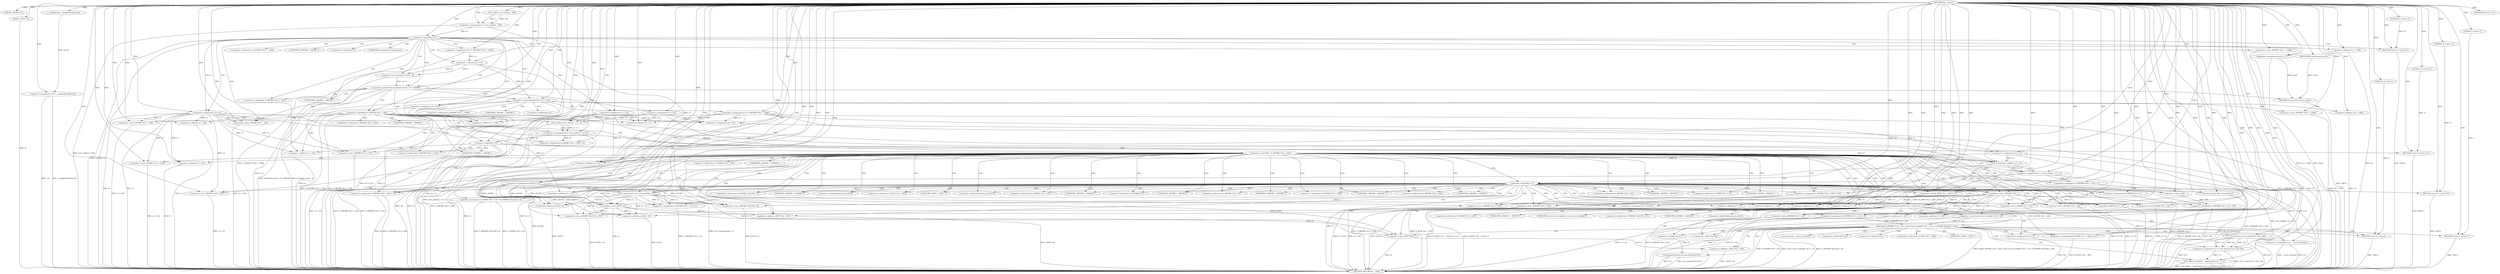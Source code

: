 digraph tftp_connect {  
"1000114" [label = "(METHOD,tftp_connect)" ]
"1000405" [label = "(METHOD_RETURN,int __cdecl)" ]
"1000115" [label = "(PARAM,_DWORD *a1)" ]
"1000116" [label = "(PARAM,_BYTE *a2)" ]
"1000131" [label = "(<operator>.assignment,v14 = __readgsdword(0x14u))" ]
"1000133" [label = "(__readgsdword,__readgsdword(0x14u))" ]
"1000135" [label = "(<operator>.assignment,v2 = Curl_ccalloc(1, 336))" ]
"1000137" [label = "(Curl_ccalloc,Curl_ccalloc(1, 336))" ]
"1000140" [label = "(<operator>.assignment,a1[185] = v2)" ]
"1000146" [label = "(<operator>.logicalNot,!v2)" ]
"1000148" [label = "(RETURN,return 27;,return 27;)" ]
"1000149" [label = "(LITERAL,27,return 27;)" ]
"1000150" [label = "(<operator>.assignment,v3 = v2)" ]
"1000153" [label = "(<operator>.assignment,v4 = *(_DWORD *)(*a1 + 1568))" ]
"1000156" [label = "(<operator>.cast,(_DWORD *)(*a1 + 1568))" ]
"1000158" [label = "(<operator>.addition,*a1 + 1568)" ]
"1000163" [label = "(IDENTIFIER,v4,if ( v4 ))" ]
"1000165" [label = "(<operator>.assignment,result = 71)" ]
"1000169" [label = "(<operator>.greaterThan,(unsigned int)(v4 - 8) > 0xFFB0)" ]
"1000170" [label = "(<operator>.cast,(unsigned int)(v4 - 8))" ]
"1000172" [label = "(<operator>.subtraction,v4 - 8)" ]
"1000176" [label = "(RETURN,return result;,return result;)" ]
"1000177" [label = "(IDENTIFIER,result,return result;)" ]
"1000178" [label = "(<operator>.assignment,v5 = 512)" ]
"1000182" [label = "(<operator>.greaterEqualsThan,v4 >= 512)" ]
"1000185" [label = "(<operator>.assignment,v5 = *(_DWORD *)(*a1 + 1568))" ]
"1000188" [label = "(<operator>.cast,(_DWORD *)(*a1 + 1568))" ]
"1000190" [label = "(<operator>.addition,*a1 + 1568)" ]
"1000196" [label = "(<operator>.assignment,v4 = 512)" ]
"1000199" [label = "(<operator>.assignment,v5 = 512)" ]
"1000203" [label = "(<operator>.logicalNot,!*(_DWORD *)(v3 + 328))" ]
"1000205" [label = "(<operator>.cast,(_DWORD *)(v3 + 328))" ]
"1000207" [label = "(<operator>.addition,v3 + 328)" ]
"1000211" [label = "(<operator>.assignment,v12 = v5)" ]
"1000214" [label = "(<operator>.assignment,v6 = Curl_ccalloc(1, v5 + 4))" ]
"1000216" [label = "(Curl_ccalloc,Curl_ccalloc(1, v5 + 4))" ]
"1000218" [label = "(<operator>.addition,v5 + 4)" ]
"1000221" [label = "(<operator>.assignment,*(_DWORD *)(v3 + 328) = v6)" ]
"1000223" [label = "(<operator>.cast,(_DWORD *)(v3 + 328))" ]
"1000225" [label = "(<operator>.addition,v3 + 328)" ]
"1000229" [label = "(<operator>.assignment,v5 = v12)" ]
"1000233" [label = "(<operator>.logicalNot,!v6)" ]
"1000235" [label = "(RETURN,return 27;,return 27;)" ]
"1000236" [label = "(LITERAL,27,return 27;)" ]
"1000238" [label = "(<operator>.logicalNot,!*(_DWORD *)(v3 + 332))" ]
"1000240" [label = "(<operator>.cast,(_DWORD *)(v3 + 332))" ]
"1000242" [label = "(<operator>.addition,v3 + 332)" ]
"1000246" [label = "(<operator>.assignment,v7 = Curl_ccalloc(1, v5 + 4))" ]
"1000248" [label = "(Curl_ccalloc,Curl_ccalloc(1, v5 + 4))" ]
"1000250" [label = "(<operator>.addition,v5 + 4)" ]
"1000253" [label = "(<operator>.assignment,*(_DWORD *)(v3 + 332) = v7)" ]
"1000255" [label = "(<operator>.cast,(_DWORD *)(v3 + 332))" ]
"1000257" [label = "(<operator>.addition,v3 + 332)" ]
"1000262" [label = "(<operator>.logicalNot,!v7)" ]
"1000264" [label = "(RETURN,return 27;,return 27;)" ]
"1000265" [label = "(LITERAL,27,return 27;)" ]
"1000266" [label = "(Curl_conncontrol,Curl_conncontrol(a1, 1))" ]
"1000269" [label = "(<operator>.assignment,v8 = a1[103])" ]
"1000274" [label = "(<operator>.assignment,*(_DWORD *)(v3 + 16) = a1)" ]
"1000276" [label = "(<operator>.cast,(_DWORD *)(v3 + 16))" ]
"1000278" [label = "(<operator>.addition,v3 + 16)" ]
"1000282" [label = "(<operator>.assignment,*(_DWORD *)v3 = 0)" ]
"1000284" [label = "(<operator>.cast,(_DWORD *)v3)" ]
"1000288" [label = "(<operator>.assignment,*(_DWORD *)(v3 + 8) = -100)" ]
"1000290" [label = "(<operator>.cast,(_DWORD *)(v3 + 8))" ]
"1000292" [label = "(<operator>.addition,v3 + 8)" ]
"1000295" [label = "(<operator>.minus,-100)" ]
"1000297" [label = "(<operator>.assignment,*(_DWORD *)(v3 + 320) = 512)" ]
"1000299" [label = "(<operator>.cast,(_DWORD *)(v3 + 320))" ]
"1000301" [label = "(<operator>.addition,v3 + 320)" ]
"1000305" [label = "(<operator>.assignment,*(_DWORD *)(v3 + 324) = v4)" ]
"1000307" [label = "(<operator>.cast,(_DWORD *)(v3 + 324))" ]
"1000309" [label = "(<operator>.addition,v3 + 324)" ]
"1000313" [label = "(<operator>.assignment,*(_DWORD *)(v3 + 20) = v8)" ]
"1000315" [label = "(<operator>.cast,(_DWORD *)(v3 + 20))" ]
"1000317" [label = "(<operator>.addition,v3 + 20)" ]
"1000321" [label = "(<operator>.assignment,*(_WORD *)(v3 + 52) = *(_DWORD *)(a1[18] + 4))" ]
"1000323" [label = "(<operator>.cast,(_WORD *)(v3 + 52))" ]
"1000325" [label = "(<operator>.addition,v3 + 52)" ]
"1000329" [label = "(<operator>.cast,(_DWORD *)(a1[18] + 4))" ]
"1000331" [label = "(<operator>.addition,a1[18] + 4)" ]
"1000336" [label = "(tftp_set_timeouts,tftp_set_timeouts())" ]
"1000338" [label = "(<operator>.equals,(*((_BYTE *)a1 + 583) & 2) == 0)" ]
"1000339" [label = "(<operator>.and,*((_BYTE *)a1 + 583) & 2)" ]
"1000341" [label = "(<operator>.addition,(_BYTE *)a1 + 583)" ]
"1000342" [label = "(<operator>.cast,(_BYTE *)a1)" ]
"1000350" [label = "(bind,bind(*(_DWORD *)(v3 + 20), (const struct sockaddr *)(v3 + 52), *(_DWORD *)(a1[18] + 16)))" ]
"1000352" [label = "(<operator>.cast,(_DWORD *)(v3 + 20))" ]
"1000354" [label = "(<operator>.addition,v3 + 20)" ]
"1000357" [label = "(<operator>.cast,(const struct sockaddr *)(v3 + 52))" ]
"1000359" [label = "(<operator>.addition,v3 + 52)" ]
"1000363" [label = "(<operator>.cast,(_DWORD *)(a1[18] + 16))" ]
"1000365" [label = "(<operator>.addition,a1[18] + 16)" ]
"1000371" [label = "(<operator>.assignment,v10 = __errno_location())" ]
"1000374" [label = "(<operator>.assignment,v11 = Curl_strerror(*v10, buf, 128))" ]
"1000376" [label = "(Curl_strerror,Curl_strerror(*v10, buf, 128))" ]
"1000381" [label = "(Curl_failf,Curl_failf(*a1, \"bind() failed; %s\", v11))" ]
"1000386" [label = "(RETURN,return 7;,return 7;)" ]
"1000387" [label = "(LITERAL,7,return 7;)" ]
"1000388" [label = "(<operators>.assignmentOr,*((_BYTE *)a1 + 583) |= 2u)" ]
"1000390" [label = "(<operator>.addition,(_BYTE *)a1 + 583)" ]
"1000391" [label = "(<operator>.cast,(_BYTE *)a1)" ]
"1000396" [label = "(Curl_pgrsStartNow,Curl_pgrsStartNow(*a1))" ]
"1000399" [label = "(<operator>.assignment,*a2 = 1)" ]
"1000403" [label = "(RETURN,return 0;,return 0;)" ]
"1000404" [label = "(LITERAL,0,return 0;)" ]
"1000155" [label = "(<operator>.indirection,*(_DWORD *)(*a1 + 1568))" ]
"1000157" [label = "(UNKNOWN,_DWORD *,_DWORD *)" ]
"1000159" [label = "(<operator>.indirection,*a1)" ]
"1000171" [label = "(UNKNOWN,unsigned int,unsigned int)" ]
"1000187" [label = "(<operator>.indirection,*(_DWORD *)(*a1 + 1568))" ]
"1000189" [label = "(UNKNOWN,_DWORD *,_DWORD *)" ]
"1000191" [label = "(<operator>.indirection,*a1)" ]
"1000204" [label = "(<operator>.indirection,*(_DWORD *)(v3 + 328))" ]
"1000206" [label = "(UNKNOWN,_DWORD *,_DWORD *)" ]
"1000222" [label = "(<operator>.indirection,*(_DWORD *)(v3 + 328))" ]
"1000224" [label = "(UNKNOWN,_DWORD *,_DWORD *)" ]
"1000239" [label = "(<operator>.indirection,*(_DWORD *)(v3 + 332))" ]
"1000241" [label = "(UNKNOWN,_DWORD *,_DWORD *)" ]
"1000254" [label = "(<operator>.indirection,*(_DWORD *)(v3 + 332))" ]
"1000256" [label = "(UNKNOWN,_DWORD *,_DWORD *)" ]
"1000271" [label = "(<operator>.indirectIndexAccess,a1[103])" ]
"1000275" [label = "(<operator>.indirection,*(_DWORD *)(v3 + 16))" ]
"1000277" [label = "(UNKNOWN,_DWORD *,_DWORD *)" ]
"1000283" [label = "(<operator>.indirection,*(_DWORD *)v3)" ]
"1000285" [label = "(UNKNOWN,_DWORD *,_DWORD *)" ]
"1000289" [label = "(<operator>.indirection,*(_DWORD *)(v3 + 8))" ]
"1000291" [label = "(UNKNOWN,_DWORD *,_DWORD *)" ]
"1000298" [label = "(<operator>.indirection,*(_DWORD *)(v3 + 320))" ]
"1000300" [label = "(UNKNOWN,_DWORD *,_DWORD *)" ]
"1000306" [label = "(<operator>.indirection,*(_DWORD *)(v3 + 324))" ]
"1000308" [label = "(UNKNOWN,_DWORD *,_DWORD *)" ]
"1000314" [label = "(<operator>.indirection,*(_DWORD *)(v3 + 20))" ]
"1000316" [label = "(UNKNOWN,_DWORD *,_DWORD *)" ]
"1000322" [label = "(<operator>.indirection,*(_WORD *)(v3 + 52))" ]
"1000324" [label = "(UNKNOWN,_WORD *,_WORD *)" ]
"1000328" [label = "(<operator>.indirection,*(_DWORD *)(a1[18] + 4))" ]
"1000330" [label = "(UNKNOWN,_DWORD *,_DWORD *)" ]
"1000332" [label = "(<operator>.indirectIndexAccess,a1[18])" ]
"1000340" [label = "(<operator>.indirection,*((_BYTE *)a1 + 583))" ]
"1000343" [label = "(UNKNOWN,_BYTE *,_BYTE *)" ]
"1000351" [label = "(<operator>.indirection,*(_DWORD *)(v3 + 20))" ]
"1000353" [label = "(UNKNOWN,_DWORD *,_DWORD *)" ]
"1000358" [label = "(UNKNOWN,const struct sockaddr *,const struct sockaddr *)" ]
"1000362" [label = "(<operator>.indirection,*(_DWORD *)(a1[18] + 16))" ]
"1000364" [label = "(UNKNOWN,_DWORD *,_DWORD *)" ]
"1000366" [label = "(<operator>.indirectIndexAccess,a1[18])" ]
"1000373" [label = "(__errno_location,__errno_location())" ]
"1000377" [label = "(<operator>.indirection,*v10)" ]
"1000382" [label = "(<operator>.indirection,*a1)" ]
"1000389" [label = "(<operator>.indirection,*((_BYTE *)a1 + 583))" ]
"1000392" [label = "(UNKNOWN,_BYTE *,_BYTE *)" ]
"1000397" [label = "(<operator>.indirection,*a1)" ]
"1000400" [label = "(<operator>.indirection,*a2)" ]
  "1000288" -> "1000405"  [ label = "DDG: *(_DWORD *)(v3 + 8)"] 
  "1000216" -> "1000405"  [ label = "DDG: v5 + 4"] 
  "1000350" -> "1000405"  [ label = "DDG: bind(*(_DWORD *)(v3 + 20), (const struct sockaddr *)(v3 + 52), *(_DWORD *)(a1[18] + 16))"] 
  "1000341" -> "1000405"  [ label = "DDG: (_BYTE *)a1"] 
  "1000199" -> "1000405"  [ label = "DDG: v5"] 
  "1000288" -> "1000405"  [ label = "DDG: -100"] 
  "1000388" -> "1000405"  [ label = "DDG: *((_BYTE *)a1 + 583)"] 
  "1000190" -> "1000405"  [ label = "DDG: *a1"] 
  "1000321" -> "1000405"  [ label = "DDG: *(_WORD *)(v3 + 52)"] 
  "1000203" -> "1000405"  [ label = "DDG: !*(_DWORD *)(v3 + 328)"] 
  "1000323" -> "1000405"  [ label = "DDG: v3 + 52"] 
  "1000238" -> "1000405"  [ label = "DDG: *(_DWORD *)(v3 + 332)"] 
  "1000165" -> "1000405"  [ label = "DDG: result"] 
  "1000342" -> "1000405"  [ label = "DDG: a1"] 
  "1000233" -> "1000405"  [ label = "DDG: !v6"] 
  "1000350" -> "1000405"  [ label = "DDG: *(_DWORD *)(v3 + 20)"] 
  "1000257" -> "1000405"  [ label = "DDG: v3"] 
  "1000229" -> "1000405"  [ label = "DDG: v5"] 
  "1000391" -> "1000405"  [ label = "DDG: a1"] 
  "1000150" -> "1000405"  [ label = "DDG: v2"] 
  "1000233" -> "1000405"  [ label = "DDG: v6"] 
  "1000282" -> "1000405"  [ label = "DDG: *(_DWORD *)v3"] 
  "1000297" -> "1000405"  [ label = "DDG: *(_DWORD *)(v3 + 320)"] 
  "1000374" -> "1000405"  [ label = "DDG: Curl_strerror(*v10, buf, 128)"] 
  "1000381" -> "1000405"  [ label = "DDG: *a1"] 
  "1000313" -> "1000405"  [ label = "DDG: v8"] 
  "1000135" -> "1000405"  [ label = "DDG: Curl_ccalloc(1, 336)"] 
  "1000299" -> "1000405"  [ label = "DDG: v3 + 320"] 
  "1000390" -> "1000405"  [ label = "DDG: (_BYTE *)a1"] 
  "1000266" -> "1000405"  [ label = "DDG: Curl_conncontrol(a1, 1)"] 
  "1000399" -> "1000405"  [ label = "DDG: *a2"] 
  "1000225" -> "1000405"  [ label = "DDG: v3"] 
  "1000248" -> "1000405"  [ label = "DDG: v5 + 4"] 
  "1000182" -> "1000405"  [ label = "DDG: v4"] 
  "1000131" -> "1000405"  [ label = "DDG: __readgsdword(0x14u)"] 
  "1000363" -> "1000405"  [ label = "DDG: a1[18] + 16"] 
  "1000290" -> "1000405"  [ label = "DDG: v3 + 8"] 
  "1000182" -> "1000405"  [ label = "DDG: v4 >= 512"] 
  "1000146" -> "1000405"  [ label = "DDG: v2"] 
  "1000203" -> "1000405"  [ label = "DDG: *(_DWORD *)(v3 + 328)"] 
  "1000153" -> "1000405"  [ label = "DDG: *(_DWORD *)(*a1 + 1568)"] 
  "1000156" -> "1000405"  [ label = "DDG: *a1 + 1568"] 
  "1000188" -> "1000405"  [ label = "DDG: *a1 + 1568"] 
  "1000116" -> "1000405"  [ label = "DDG: a2"] 
  "1000381" -> "1000405"  [ label = "DDG: v11"] 
  "1000269" -> "1000405"  [ label = "DDG: a1[103]"] 
  "1000262" -> "1000405"  [ label = "DDG: v7"] 
  "1000205" -> "1000405"  [ label = "DDG: v3 + 328"] 
  "1000357" -> "1000405"  [ label = "DDG: v3 + 52"] 
  "1000221" -> "1000405"  [ label = "DDG: *(_DWORD *)(v3 + 328)"] 
  "1000158" -> "1000405"  [ label = "DDG: *a1"] 
  "1000313" -> "1000405"  [ label = "DDG: *(_DWORD *)(v3 + 20)"] 
  "1000274" -> "1000405"  [ label = "DDG: *(_DWORD *)(v3 + 16)"] 
  "1000376" -> "1000405"  [ label = "DDG: buf"] 
  "1000246" -> "1000405"  [ label = "DDG: Curl_ccalloc(1, v5 + 4)"] 
  "1000223" -> "1000405"  [ label = "DDG: v3 + 328"] 
  "1000169" -> "1000405"  [ label = "DDG: (unsigned int)(v4 - 8)"] 
  "1000365" -> "1000405"  [ label = "DDG: a1[18]"] 
  "1000229" -> "1000405"  [ label = "DDG: v12"] 
  "1000371" -> "1000405"  [ label = "DDG: v10"] 
  "1000315" -> "1000405"  [ label = "DDG: v3 + 20"] 
  "1000331" -> "1000405"  [ label = "DDG: a1[18]"] 
  "1000255" -> "1000405"  [ label = "DDG: v3 + 332"] 
  "1000140" -> "1000405"  [ label = "DDG: a1[185]"] 
  "1000305" -> "1000405"  [ label = "DDG: *(_DWORD *)(v3 + 324)"] 
  "1000321" -> "1000405"  [ label = "DDG: *(_DWORD *)(a1[18] + 4)"] 
  "1000336" -> "1000405"  [ label = "DDG: tftp_set_timeouts()"] 
  "1000185" -> "1000405"  [ label = "DDG: *(_DWORD *)(*a1 + 1568)"] 
  "1000376" -> "1000405"  [ label = "DDG: *v10"] 
  "1000240" -> "1000405"  [ label = "DDG: v3 + 332"] 
  "1000169" -> "1000405"  [ label = "DDG: (unsigned int)(v4 - 8) > 0xFFB0"] 
  "1000338" -> "1000405"  [ label = "DDG: *((_BYTE *)a1 + 583) & 2"] 
  "1000396" -> "1000405"  [ label = "DDG: Curl_pgrsStartNow(*a1)"] 
  "1000178" -> "1000405"  [ label = "DDG: v5"] 
  "1000352" -> "1000405"  [ label = "DDG: v3 + 20"] 
  "1000276" -> "1000405"  [ label = "DDG: v3 + 16"] 
  "1000214" -> "1000405"  [ label = "DDG: Curl_ccalloc(1, v5 + 4)"] 
  "1000396" -> "1000405"  [ label = "DDG: *a1"] 
  "1000350" -> "1000405"  [ label = "DDG: (const struct sockaddr *)(v3 + 52)"] 
  "1000238" -> "1000405"  [ label = "DDG: !*(_DWORD *)(v3 + 332)"] 
  "1000172" -> "1000405"  [ label = "DDG: v4"] 
  "1000339" -> "1000405"  [ label = "DDG: *((_BYTE *)a1 + 583)"] 
  "1000253" -> "1000405"  [ label = "DDG: *(_DWORD *)(v3 + 332)"] 
  "1000307" -> "1000405"  [ label = "DDG: v3 + 324"] 
  "1000262" -> "1000405"  [ label = "DDG: !v7"] 
  "1000325" -> "1000405"  [ label = "DDG: v3"] 
  "1000371" -> "1000405"  [ label = "DDG: __errno_location()"] 
  "1000170" -> "1000405"  [ label = "DDG: v4 - 8"] 
  "1000196" -> "1000405"  [ label = "DDG: v4"] 
  "1000338" -> "1000405"  [ label = "DDG: (*((_BYTE *)a1 + 583) & 2) == 0"] 
  "1000146" -> "1000405"  [ label = "DDG: !v2"] 
  "1000381" -> "1000405"  [ label = "DDG: Curl_failf(*a1, \"bind() failed; %s\", v11)"] 
  "1000305" -> "1000405"  [ label = "DDG: v4"] 
  "1000350" -> "1000405"  [ label = "DDG: *(_DWORD *)(a1[18] + 16)"] 
  "1000150" -> "1000405"  [ label = "DDG: v3"] 
  "1000185" -> "1000405"  [ label = "DDG: v5"] 
  "1000131" -> "1000405"  [ label = "DDG: v14"] 
  "1000250" -> "1000405"  [ label = "DDG: v5"] 
  "1000359" -> "1000405"  [ label = "DDG: v3"] 
  "1000329" -> "1000405"  [ label = "DDG: a1[18] + 4"] 
  "1000148" -> "1000405"  [ label = "DDG: <RET>"] 
  "1000235" -> "1000405"  [ label = "DDG: <RET>"] 
  "1000403" -> "1000405"  [ label = "DDG: <RET>"] 
  "1000264" -> "1000405"  [ label = "DDG: <RET>"] 
  "1000176" -> "1000405"  [ label = "DDG: <RET>"] 
  "1000386" -> "1000405"  [ label = "DDG: <RET>"] 
  "1000114" -> "1000115"  [ label = "DDG: "] 
  "1000114" -> "1000116"  [ label = "DDG: "] 
  "1000133" -> "1000131"  [ label = "DDG: 0x14u"] 
  "1000114" -> "1000131"  [ label = "DDG: "] 
  "1000114" -> "1000133"  [ label = "DDG: "] 
  "1000137" -> "1000135"  [ label = "DDG: 1"] 
  "1000137" -> "1000135"  [ label = "DDG: 336"] 
  "1000114" -> "1000135"  [ label = "DDG: "] 
  "1000114" -> "1000137"  [ label = "DDG: "] 
  "1000135" -> "1000140"  [ label = "DDG: v2"] 
  "1000114" -> "1000140"  [ label = "DDG: "] 
  "1000114" -> "1000146"  [ label = "DDG: "] 
  "1000135" -> "1000146"  [ label = "DDG: v2"] 
  "1000149" -> "1000148"  [ label = "DDG: 27"] 
  "1000114" -> "1000148"  [ label = "DDG: "] 
  "1000114" -> "1000149"  [ label = "DDG: "] 
  "1000146" -> "1000150"  [ label = "DDG: v2"] 
  "1000114" -> "1000150"  [ label = "DDG: "] 
  "1000114" -> "1000153"  [ label = "DDG: "] 
  "1000114" -> "1000156"  [ label = "DDG: "] 
  "1000114" -> "1000158"  [ label = "DDG: "] 
  "1000114" -> "1000163"  [ label = "DDG: "] 
  "1000114" -> "1000165"  [ label = "DDG: "] 
  "1000170" -> "1000169"  [ label = "DDG: v4 - 8"] 
  "1000172" -> "1000170"  [ label = "DDG: v4"] 
  "1000172" -> "1000170"  [ label = "DDG: 8"] 
  "1000153" -> "1000172"  [ label = "DDG: v4"] 
  "1000114" -> "1000172"  [ label = "DDG: "] 
  "1000114" -> "1000169"  [ label = "DDG: "] 
  "1000177" -> "1000176"  [ label = "DDG: result"] 
  "1000165" -> "1000176"  [ label = "DDG: result"] 
  "1000114" -> "1000177"  [ label = "DDG: "] 
  "1000114" -> "1000178"  [ label = "DDG: "] 
  "1000172" -> "1000182"  [ label = "DDG: v4"] 
  "1000114" -> "1000182"  [ label = "DDG: "] 
  "1000114" -> "1000185"  [ label = "DDG: "] 
  "1000114" -> "1000188"  [ label = "DDG: "] 
  "1000114" -> "1000190"  [ label = "DDG: "] 
  "1000114" -> "1000196"  [ label = "DDG: "] 
  "1000114" -> "1000199"  [ label = "DDG: "] 
  "1000150" -> "1000205"  [ label = "DDG: v3"] 
  "1000114" -> "1000205"  [ label = "DDG: "] 
  "1000150" -> "1000207"  [ label = "DDG: v3"] 
  "1000114" -> "1000207"  [ label = "DDG: "] 
  "1000199" -> "1000211"  [ label = "DDG: v5"] 
  "1000178" -> "1000211"  [ label = "DDG: v5"] 
  "1000185" -> "1000211"  [ label = "DDG: v5"] 
  "1000114" -> "1000211"  [ label = "DDG: "] 
  "1000216" -> "1000214"  [ label = "DDG: 1"] 
  "1000216" -> "1000214"  [ label = "DDG: v5 + 4"] 
  "1000114" -> "1000214"  [ label = "DDG: "] 
  "1000114" -> "1000216"  [ label = "DDG: "] 
  "1000199" -> "1000216"  [ label = "DDG: v5"] 
  "1000178" -> "1000216"  [ label = "DDG: v5"] 
  "1000185" -> "1000216"  [ label = "DDG: v5"] 
  "1000114" -> "1000218"  [ label = "DDG: "] 
  "1000199" -> "1000218"  [ label = "DDG: v5"] 
  "1000178" -> "1000218"  [ label = "DDG: v5"] 
  "1000185" -> "1000218"  [ label = "DDG: v5"] 
  "1000214" -> "1000221"  [ label = "DDG: v6"] 
  "1000114" -> "1000221"  [ label = "DDG: "] 
  "1000114" -> "1000223"  [ label = "DDG: "] 
  "1000150" -> "1000223"  [ label = "DDG: v3"] 
  "1000114" -> "1000225"  [ label = "DDG: "] 
  "1000150" -> "1000225"  [ label = "DDG: v3"] 
  "1000211" -> "1000229"  [ label = "DDG: v12"] 
  "1000114" -> "1000229"  [ label = "DDG: "] 
  "1000114" -> "1000233"  [ label = "DDG: "] 
  "1000214" -> "1000233"  [ label = "DDG: v6"] 
  "1000236" -> "1000235"  [ label = "DDG: 27"] 
  "1000114" -> "1000235"  [ label = "DDG: "] 
  "1000114" -> "1000236"  [ label = "DDG: "] 
  "1000114" -> "1000240"  [ label = "DDG: "] 
  "1000150" -> "1000240"  [ label = "DDG: v3"] 
  "1000114" -> "1000242"  [ label = "DDG: "] 
  "1000150" -> "1000242"  [ label = "DDG: v3"] 
  "1000248" -> "1000246"  [ label = "DDG: 1"] 
  "1000248" -> "1000246"  [ label = "DDG: v5 + 4"] 
  "1000114" -> "1000246"  [ label = "DDG: "] 
  "1000114" -> "1000248"  [ label = "DDG: "] 
  "1000199" -> "1000248"  [ label = "DDG: v5"] 
  "1000229" -> "1000248"  [ label = "DDG: v5"] 
  "1000178" -> "1000248"  [ label = "DDG: v5"] 
  "1000185" -> "1000248"  [ label = "DDG: v5"] 
  "1000199" -> "1000250"  [ label = "DDG: v5"] 
  "1000229" -> "1000250"  [ label = "DDG: v5"] 
  "1000178" -> "1000250"  [ label = "DDG: v5"] 
  "1000185" -> "1000250"  [ label = "DDG: v5"] 
  "1000114" -> "1000250"  [ label = "DDG: "] 
  "1000246" -> "1000253"  [ label = "DDG: v7"] 
  "1000114" -> "1000253"  [ label = "DDG: "] 
  "1000114" -> "1000255"  [ label = "DDG: "] 
  "1000150" -> "1000255"  [ label = "DDG: v3"] 
  "1000114" -> "1000257"  [ label = "DDG: "] 
  "1000150" -> "1000257"  [ label = "DDG: v3"] 
  "1000114" -> "1000262"  [ label = "DDG: "] 
  "1000246" -> "1000262"  [ label = "DDG: v7"] 
  "1000265" -> "1000264"  [ label = "DDG: 27"] 
  "1000114" -> "1000264"  [ label = "DDG: "] 
  "1000114" -> "1000265"  [ label = "DDG: "] 
  "1000140" -> "1000266"  [ label = "DDG: a1[185]"] 
  "1000114" -> "1000266"  [ label = "DDG: "] 
  "1000266" -> "1000269"  [ label = "DDG: a1"] 
  "1000114" -> "1000269"  [ label = "DDG: "] 
  "1000266" -> "1000274"  [ label = "DDG: a1"] 
  "1000140" -> "1000274"  [ label = "DDG: a1[185]"] 
  "1000114" -> "1000274"  [ label = "DDG: "] 
  "1000114" -> "1000276"  [ label = "DDG: "] 
  "1000150" -> "1000276"  [ label = "DDG: v3"] 
  "1000114" -> "1000278"  [ label = "DDG: "] 
  "1000150" -> "1000278"  [ label = "DDG: v3"] 
  "1000114" -> "1000282"  [ label = "DDG: "] 
  "1000114" -> "1000284"  [ label = "DDG: "] 
  "1000150" -> "1000284"  [ label = "DDG: v3"] 
  "1000295" -> "1000288"  [ label = "DDG: 100"] 
  "1000284" -> "1000290"  [ label = "DDG: v3"] 
  "1000114" -> "1000290"  [ label = "DDG: "] 
  "1000284" -> "1000292"  [ label = "DDG: v3"] 
  "1000114" -> "1000292"  [ label = "DDG: "] 
  "1000114" -> "1000295"  [ label = "DDG: "] 
  "1000114" -> "1000297"  [ label = "DDG: "] 
  "1000114" -> "1000299"  [ label = "DDG: "] 
  "1000284" -> "1000299"  [ label = "DDG: v3"] 
  "1000114" -> "1000301"  [ label = "DDG: "] 
  "1000284" -> "1000301"  [ label = "DDG: v3"] 
  "1000182" -> "1000305"  [ label = "DDG: v4"] 
  "1000196" -> "1000305"  [ label = "DDG: v4"] 
  "1000114" -> "1000305"  [ label = "DDG: "] 
  "1000114" -> "1000307"  [ label = "DDG: "] 
  "1000284" -> "1000307"  [ label = "DDG: v3"] 
  "1000114" -> "1000309"  [ label = "DDG: "] 
  "1000284" -> "1000309"  [ label = "DDG: v3"] 
  "1000269" -> "1000313"  [ label = "DDG: v8"] 
  "1000114" -> "1000313"  [ label = "DDG: "] 
  "1000114" -> "1000315"  [ label = "DDG: "] 
  "1000284" -> "1000315"  [ label = "DDG: v3"] 
  "1000114" -> "1000317"  [ label = "DDG: "] 
  "1000284" -> "1000317"  [ label = "DDG: v3"] 
  "1000114" -> "1000323"  [ label = "DDG: "] 
  "1000284" -> "1000323"  [ label = "DDG: v3"] 
  "1000114" -> "1000325"  [ label = "DDG: "] 
  "1000284" -> "1000325"  [ label = "DDG: v3"] 
  "1000266" -> "1000329"  [ label = "DDG: a1"] 
  "1000140" -> "1000329"  [ label = "DDG: a1[185]"] 
  "1000114" -> "1000329"  [ label = "DDG: "] 
  "1000266" -> "1000331"  [ label = "DDG: a1"] 
  "1000140" -> "1000331"  [ label = "DDG: a1[185]"] 
  "1000114" -> "1000331"  [ label = "DDG: "] 
  "1000114" -> "1000336"  [ label = "DDG: "] 
  "1000339" -> "1000338"  [ label = "DDG: *((_BYTE *)a1 + 583)"] 
  "1000339" -> "1000338"  [ label = "DDG: 2"] 
  "1000342" -> "1000341"  [ label = "DDG: a1"] 
  "1000140" -> "1000342"  [ label = "DDG: a1[185]"] 
  "1000114" -> "1000342"  [ label = "DDG: "] 
  "1000266" -> "1000342"  [ label = "DDG: a1"] 
  "1000114" -> "1000341"  [ label = "DDG: "] 
  "1000114" -> "1000339"  [ label = "DDG: "] 
  "1000114" -> "1000338"  [ label = "DDG: "] 
  "1000313" -> "1000350"  [ label = "DDG: *(_DWORD *)(v3 + 20)"] 
  "1000114" -> "1000352"  [ label = "DDG: "] 
  "1000284" -> "1000352"  [ label = "DDG: v3"] 
  "1000114" -> "1000354"  [ label = "DDG: "] 
  "1000284" -> "1000354"  [ label = "DDG: v3"] 
  "1000357" -> "1000350"  [ label = "DDG: v3 + 52"] 
  "1000114" -> "1000357"  [ label = "DDG: "] 
  "1000284" -> "1000357"  [ label = "DDG: v3"] 
  "1000114" -> "1000359"  [ label = "DDG: "] 
  "1000284" -> "1000359"  [ label = "DDG: v3"] 
  "1000342" -> "1000363"  [ label = "DDG: a1"] 
  "1000266" -> "1000363"  [ label = "DDG: a1"] 
  "1000140" -> "1000363"  [ label = "DDG: a1[185]"] 
  "1000114" -> "1000363"  [ label = "DDG: "] 
  "1000342" -> "1000365"  [ label = "DDG: a1"] 
  "1000266" -> "1000365"  [ label = "DDG: a1"] 
  "1000140" -> "1000365"  [ label = "DDG: a1[185]"] 
  "1000114" -> "1000365"  [ label = "DDG: "] 
  "1000114" -> "1000371"  [ label = "DDG: "] 
  "1000376" -> "1000374"  [ label = "DDG: *v10"] 
  "1000376" -> "1000374"  [ label = "DDG: buf"] 
  "1000376" -> "1000374"  [ label = "DDG: 128"] 
  "1000114" -> "1000374"  [ label = "DDG: "] 
  "1000114" -> "1000376"  [ label = "DDG: "] 
  "1000114" -> "1000381"  [ label = "DDG: "] 
  "1000374" -> "1000381"  [ label = "DDG: v11"] 
  "1000387" -> "1000386"  [ label = "DDG: 7"] 
  "1000114" -> "1000386"  [ label = "DDG: "] 
  "1000114" -> "1000387"  [ label = "DDG: "] 
  "1000114" -> "1000388"  [ label = "DDG: "] 
  "1000339" -> "1000388"  [ label = "DDG: *((_BYTE *)a1 + 583)"] 
  "1000391" -> "1000390"  [ label = "DDG: a1"] 
  "1000342" -> "1000391"  [ label = "DDG: a1"] 
  "1000140" -> "1000391"  [ label = "DDG: a1[185]"] 
  "1000114" -> "1000391"  [ label = "DDG: "] 
  "1000266" -> "1000391"  [ label = "DDG: a1"] 
  "1000114" -> "1000390"  [ label = "DDG: "] 
  "1000114" -> "1000399"  [ label = "DDG: "] 
  "1000404" -> "1000403"  [ label = "DDG: 0"] 
  "1000114" -> "1000403"  [ label = "DDG: "] 
  "1000114" -> "1000404"  [ label = "DDG: "] 
  "1000146" -> "1000159"  [ label = "CDG: "] 
  "1000146" -> "1000158"  [ label = "CDG: "] 
  "1000146" -> "1000157"  [ label = "CDG: "] 
  "1000146" -> "1000156"  [ label = "CDG: "] 
  "1000146" -> "1000155"  [ label = "CDG: "] 
  "1000146" -> "1000153"  [ label = "CDG: "] 
  "1000146" -> "1000150"  [ label = "CDG: "] 
  "1000146" -> "1000148"  [ label = "CDG: "] 
  "1000146" -> "1000172"  [ label = "CDG: "] 
  "1000146" -> "1000171"  [ label = "CDG: "] 
  "1000146" -> "1000170"  [ label = "CDG: "] 
  "1000146" -> "1000169"  [ label = "CDG: "] 
  "1000146" -> "1000165"  [ label = "CDG: "] 
  "1000146" -> "1000207"  [ label = "CDG: "] 
  "1000146" -> "1000206"  [ label = "CDG: "] 
  "1000146" -> "1000205"  [ label = "CDG: "] 
  "1000146" -> "1000204"  [ label = "CDG: "] 
  "1000146" -> "1000203"  [ label = "CDG: "] 
  "1000146" -> "1000199"  [ label = "CDG: "] 
  "1000146" -> "1000196"  [ label = "CDG: "] 
  "1000169" -> "1000176"  [ label = "CDG: "] 
  "1000169" -> "1000182"  [ label = "CDG: "] 
  "1000169" -> "1000178"  [ label = "CDG: "] 
  "1000169" -> "1000207"  [ label = "CDG: "] 
  "1000169" -> "1000206"  [ label = "CDG: "] 
  "1000169" -> "1000205"  [ label = "CDG: "] 
  "1000169" -> "1000204"  [ label = "CDG: "] 
  "1000169" -> "1000203"  [ label = "CDG: "] 
  "1000182" -> "1000191"  [ label = "CDG: "] 
  "1000182" -> "1000190"  [ label = "CDG: "] 
  "1000182" -> "1000189"  [ label = "CDG: "] 
  "1000182" -> "1000188"  [ label = "CDG: "] 
  "1000182" -> "1000187"  [ label = "CDG: "] 
  "1000182" -> "1000185"  [ label = "CDG: "] 
  "1000203" -> "1000224"  [ label = "CDG: "] 
  "1000203" -> "1000223"  [ label = "CDG: "] 
  "1000203" -> "1000222"  [ label = "CDG: "] 
  "1000203" -> "1000221"  [ label = "CDG: "] 
  "1000203" -> "1000218"  [ label = "CDG: "] 
  "1000203" -> "1000216"  [ label = "CDG: "] 
  "1000203" -> "1000214"  [ label = "CDG: "] 
  "1000203" -> "1000211"  [ label = "CDG: "] 
  "1000203" -> "1000240"  [ label = "CDG: "] 
  "1000203" -> "1000239"  [ label = "CDG: "] 
  "1000203" -> "1000238"  [ label = "CDG: "] 
  "1000203" -> "1000233"  [ label = "CDG: "] 
  "1000203" -> "1000229"  [ label = "CDG: "] 
  "1000203" -> "1000225"  [ label = "CDG: "] 
  "1000203" -> "1000242"  [ label = "CDG: "] 
  "1000203" -> "1000241"  [ label = "CDG: "] 
  "1000233" -> "1000240"  [ label = "CDG: "] 
  "1000233" -> "1000239"  [ label = "CDG: "] 
  "1000233" -> "1000238"  [ label = "CDG: "] 
  "1000233" -> "1000235"  [ label = "CDG: "] 
  "1000233" -> "1000242"  [ label = "CDG: "] 
  "1000233" -> "1000241"  [ label = "CDG: "] 
  "1000238" -> "1000256"  [ label = "CDG: "] 
  "1000238" -> "1000255"  [ label = "CDG: "] 
  "1000238" -> "1000254"  [ label = "CDG: "] 
  "1000238" -> "1000253"  [ label = "CDG: "] 
  "1000238" -> "1000250"  [ label = "CDG: "] 
  "1000238" -> "1000248"  [ label = "CDG: "] 
  "1000238" -> "1000246"  [ label = "CDG: "] 
  "1000238" -> "1000271"  [ label = "CDG: "] 
  "1000238" -> "1000269"  [ label = "CDG: "] 
  "1000238" -> "1000266"  [ label = "CDG: "] 
  "1000238" -> "1000262"  [ label = "CDG: "] 
  "1000238" -> "1000257"  [ label = "CDG: "] 
  "1000238" -> "1000288"  [ label = "CDG: "] 
  "1000238" -> "1000285"  [ label = "CDG: "] 
  "1000238" -> "1000284"  [ label = "CDG: "] 
  "1000238" -> "1000283"  [ label = "CDG: "] 
  "1000238" -> "1000282"  [ label = "CDG: "] 
  "1000238" -> "1000278"  [ label = "CDG: "] 
  "1000238" -> "1000277"  [ label = "CDG: "] 
  "1000238" -> "1000276"  [ label = "CDG: "] 
  "1000238" -> "1000275"  [ label = "CDG: "] 
  "1000238" -> "1000274"  [ label = "CDG: "] 
  "1000238" -> "1000301"  [ label = "CDG: "] 
  "1000238" -> "1000300"  [ label = "CDG: "] 
  "1000238" -> "1000299"  [ label = "CDG: "] 
  "1000238" -> "1000298"  [ label = "CDG: "] 
  "1000238" -> "1000297"  [ label = "CDG: "] 
  "1000238" -> "1000295"  [ label = "CDG: "] 
  "1000238" -> "1000292"  [ label = "CDG: "] 
  "1000238" -> "1000291"  [ label = "CDG: "] 
  "1000238" -> "1000290"  [ label = "CDG: "] 
  "1000238" -> "1000289"  [ label = "CDG: "] 
  "1000238" -> "1000317"  [ label = "CDG: "] 
  "1000238" -> "1000316"  [ label = "CDG: "] 
  "1000238" -> "1000315"  [ label = "CDG: "] 
  "1000238" -> "1000314"  [ label = "CDG: "] 
  "1000238" -> "1000313"  [ label = "CDG: "] 
  "1000238" -> "1000309"  [ label = "CDG: "] 
  "1000238" -> "1000308"  [ label = "CDG: "] 
  "1000238" -> "1000307"  [ label = "CDG: "] 
  "1000238" -> "1000306"  [ label = "CDG: "] 
  "1000238" -> "1000305"  [ label = "CDG: "] 
  "1000238" -> "1000336"  [ label = "CDG: "] 
  "1000238" -> "1000332"  [ label = "CDG: "] 
  "1000238" -> "1000331"  [ label = "CDG: "] 
  "1000238" -> "1000330"  [ label = "CDG: "] 
  "1000238" -> "1000329"  [ label = "CDG: "] 
  "1000238" -> "1000328"  [ label = "CDG: "] 
  "1000238" -> "1000325"  [ label = "CDG: "] 
  "1000238" -> "1000324"  [ label = "CDG: "] 
  "1000238" -> "1000323"  [ label = "CDG: "] 
  "1000238" -> "1000322"  [ label = "CDG: "] 
  "1000238" -> "1000321"  [ label = "CDG: "] 
  "1000238" -> "1000343"  [ label = "CDG: "] 
  "1000238" -> "1000342"  [ label = "CDG: "] 
  "1000238" -> "1000341"  [ label = "CDG: "] 
  "1000238" -> "1000340"  [ label = "CDG: "] 
  "1000238" -> "1000339"  [ label = "CDG: "] 
  "1000238" -> "1000338"  [ label = "CDG: "] 
  "1000262" -> "1000271"  [ label = "CDG: "] 
  "1000262" -> "1000269"  [ label = "CDG: "] 
  "1000262" -> "1000266"  [ label = "CDG: "] 
  "1000262" -> "1000264"  [ label = "CDG: "] 
  "1000262" -> "1000288"  [ label = "CDG: "] 
  "1000262" -> "1000285"  [ label = "CDG: "] 
  "1000262" -> "1000284"  [ label = "CDG: "] 
  "1000262" -> "1000283"  [ label = "CDG: "] 
  "1000262" -> "1000282"  [ label = "CDG: "] 
  "1000262" -> "1000278"  [ label = "CDG: "] 
  "1000262" -> "1000277"  [ label = "CDG: "] 
  "1000262" -> "1000276"  [ label = "CDG: "] 
  "1000262" -> "1000275"  [ label = "CDG: "] 
  "1000262" -> "1000274"  [ label = "CDG: "] 
  "1000262" -> "1000301"  [ label = "CDG: "] 
  "1000262" -> "1000300"  [ label = "CDG: "] 
  "1000262" -> "1000299"  [ label = "CDG: "] 
  "1000262" -> "1000298"  [ label = "CDG: "] 
  "1000262" -> "1000297"  [ label = "CDG: "] 
  "1000262" -> "1000295"  [ label = "CDG: "] 
  "1000262" -> "1000292"  [ label = "CDG: "] 
  "1000262" -> "1000291"  [ label = "CDG: "] 
  "1000262" -> "1000290"  [ label = "CDG: "] 
  "1000262" -> "1000289"  [ label = "CDG: "] 
  "1000262" -> "1000317"  [ label = "CDG: "] 
  "1000262" -> "1000316"  [ label = "CDG: "] 
  "1000262" -> "1000315"  [ label = "CDG: "] 
  "1000262" -> "1000314"  [ label = "CDG: "] 
  "1000262" -> "1000313"  [ label = "CDG: "] 
  "1000262" -> "1000309"  [ label = "CDG: "] 
  "1000262" -> "1000308"  [ label = "CDG: "] 
  "1000262" -> "1000307"  [ label = "CDG: "] 
  "1000262" -> "1000306"  [ label = "CDG: "] 
  "1000262" -> "1000305"  [ label = "CDG: "] 
  "1000262" -> "1000336"  [ label = "CDG: "] 
  "1000262" -> "1000332"  [ label = "CDG: "] 
  "1000262" -> "1000331"  [ label = "CDG: "] 
  "1000262" -> "1000330"  [ label = "CDG: "] 
  "1000262" -> "1000329"  [ label = "CDG: "] 
  "1000262" -> "1000328"  [ label = "CDG: "] 
  "1000262" -> "1000325"  [ label = "CDG: "] 
  "1000262" -> "1000324"  [ label = "CDG: "] 
  "1000262" -> "1000323"  [ label = "CDG: "] 
  "1000262" -> "1000322"  [ label = "CDG: "] 
  "1000262" -> "1000321"  [ label = "CDG: "] 
  "1000262" -> "1000343"  [ label = "CDG: "] 
  "1000262" -> "1000342"  [ label = "CDG: "] 
  "1000262" -> "1000341"  [ label = "CDG: "] 
  "1000262" -> "1000340"  [ label = "CDG: "] 
  "1000262" -> "1000339"  [ label = "CDG: "] 
  "1000262" -> "1000338"  [ label = "CDG: "] 
  "1000338" -> "1000352"  [ label = "CDG: "] 
  "1000338" -> "1000351"  [ label = "CDG: "] 
  "1000338" -> "1000350"  [ label = "CDG: "] 
  "1000338" -> "1000366"  [ label = "CDG: "] 
  "1000338" -> "1000365"  [ label = "CDG: "] 
  "1000338" -> "1000364"  [ label = "CDG: "] 
  "1000338" -> "1000363"  [ label = "CDG: "] 
  "1000338" -> "1000362"  [ label = "CDG: "] 
  "1000338" -> "1000359"  [ label = "CDG: "] 
  "1000338" -> "1000358"  [ label = "CDG: "] 
  "1000338" -> "1000357"  [ label = "CDG: "] 
  "1000338" -> "1000354"  [ label = "CDG: "] 
  "1000338" -> "1000353"  [ label = "CDG: "] 
  "1000338" -> "1000400"  [ label = "CDG: "] 
  "1000338" -> "1000399"  [ label = "CDG: "] 
  "1000338" -> "1000397"  [ label = "CDG: "] 
  "1000338" -> "1000396"  [ label = "CDG: "] 
  "1000338" -> "1000403"  [ label = "CDG: "] 
  "1000350" -> "1000382"  [ label = "CDG: "] 
  "1000350" -> "1000381"  [ label = "CDG: "] 
  "1000350" -> "1000377"  [ label = "CDG: "] 
  "1000350" -> "1000376"  [ label = "CDG: "] 
  "1000350" -> "1000374"  [ label = "CDG: "] 
  "1000350" -> "1000373"  [ label = "CDG: "] 
  "1000350" -> "1000371"  [ label = "CDG: "] 
  "1000350" -> "1000400"  [ label = "CDG: "] 
  "1000350" -> "1000399"  [ label = "CDG: "] 
  "1000350" -> "1000397"  [ label = "CDG: "] 
  "1000350" -> "1000396"  [ label = "CDG: "] 
  "1000350" -> "1000392"  [ label = "CDG: "] 
  "1000350" -> "1000391"  [ label = "CDG: "] 
  "1000350" -> "1000390"  [ label = "CDG: "] 
  "1000350" -> "1000389"  [ label = "CDG: "] 
  "1000350" -> "1000388"  [ label = "CDG: "] 
  "1000350" -> "1000386"  [ label = "CDG: "] 
  "1000350" -> "1000403"  [ label = "CDG: "] 
}
